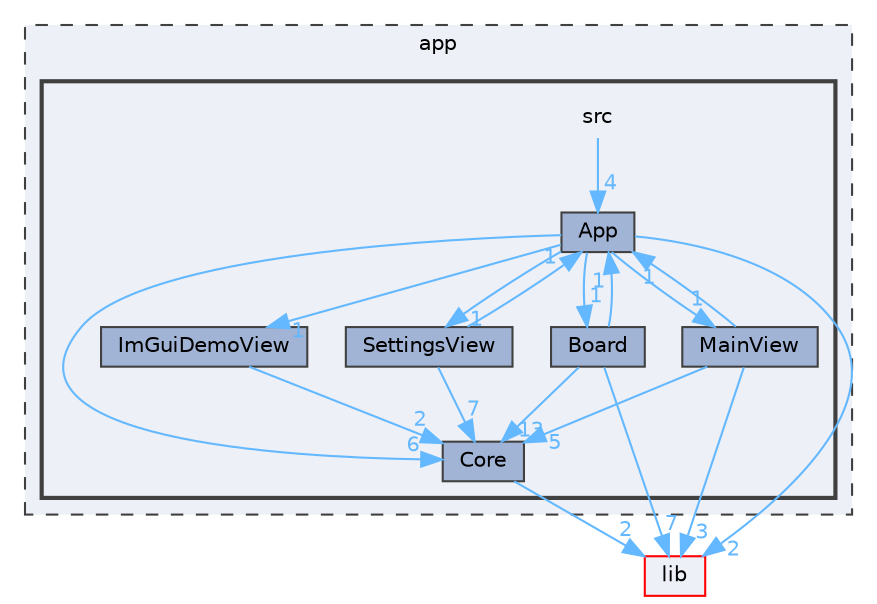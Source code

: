 digraph "app/src"
{
 // LATEX_PDF_SIZE
  bgcolor="transparent";
  edge [fontname=Helvetica,fontsize=10,labelfontname=Helvetica,labelfontsize=10];
  node [fontname=Helvetica,fontsize=10,shape=box,height=0.2,width=0.4];
  compound=true
  subgraph clusterdir_d422163b96683743ed3963d4aac17747 {
    graph [ bgcolor="#edf0f7", pencolor="grey25", label="app", fontname=Helvetica,fontsize=10 style="filled,dashed", URL="dir_d422163b96683743ed3963d4aac17747.html",tooltip=""]
  subgraph clusterdir_a8f641299cfea9f7461c2df1141b7786 {
    graph [ bgcolor="#edf0f7", pencolor="grey25", label="", fontname=Helvetica,fontsize=10 style="filled,bold", URL="dir_a8f641299cfea9f7461c2df1141b7786.html",tooltip=""]
    dir_a8f641299cfea9f7461c2df1141b7786 [shape=plaintext, label="src"];
  dir_9f8538b32eef7ac20f30bcc386c92158 [label="App", fillcolor="#a2b4d6", color="grey25", style="filled", URL="dir_9f8538b32eef7ac20f30bcc386c92158.html",tooltip=""];
  dir_b165395026853bfd1f1b8d8606d4662f [label="Board", fillcolor="#a2b4d6", color="grey25", style="filled", URL="dir_b165395026853bfd1f1b8d8606d4662f.html",tooltip=""];
  dir_f7d4be874a03ffe36f67d0add008229d [label="Core", fillcolor="#a2b4d6", color="grey25", style="filled", URL="dir_f7d4be874a03ffe36f67d0add008229d.html",tooltip=""];
  dir_340e323341a2bcef81ed7f3e7516f851 [label="ImGuiDemoView", fillcolor="#a2b4d6", color="grey25", style="filled", URL="dir_340e323341a2bcef81ed7f3e7516f851.html",tooltip=""];
  dir_e55bbb2416a3d6c7f118f78365abba36 [label="MainView", fillcolor="#a2b4d6", color="grey25", style="filled", URL="dir_e55bbb2416a3d6c7f118f78365abba36.html",tooltip=""];
  dir_852900bb1030b93bbf4dc07d26d577e4 [label="SettingsView", fillcolor="#a2b4d6", color="grey25", style="filled", URL="dir_852900bb1030b93bbf4dc07d26d577e4.html",tooltip=""];
  }
  }
  dir_97aefd0d527b934f1d99a682da8fe6a9 [label="lib", fillcolor="#edf0f7", color="red", style="filled", URL="dir_97aefd0d527b934f1d99a682da8fe6a9.html",tooltip=""];
  dir_a8f641299cfea9f7461c2df1141b7786->dir_9f8538b32eef7ac20f30bcc386c92158 [headlabel="4", labeldistance=1.5 headhref="dir_000018_000001.html" href="dir_000018_000001.html" color="steelblue1" fontcolor="steelblue1"];
  dir_9f8538b32eef7ac20f30bcc386c92158->dir_340e323341a2bcef81ed7f3e7516f851 [headlabel="1", labeldistance=1.5 headhref="dir_000001_000010.html" href="dir_000001_000010.html" color="steelblue1" fontcolor="steelblue1"];
  dir_9f8538b32eef7ac20f30bcc386c92158->dir_852900bb1030b93bbf4dc07d26d577e4 [headlabel="1", labeldistance=1.5 headhref="dir_000001_000017.html" href="dir_000001_000017.html" color="steelblue1" fontcolor="steelblue1"];
  dir_9f8538b32eef7ac20f30bcc386c92158->dir_97aefd0d527b934f1d99a682da8fe6a9 [headlabel="2", labeldistance=1.5 headhref="dir_000001_000013.html" href="dir_000001_000013.html" color="steelblue1" fontcolor="steelblue1"];
  dir_9f8538b32eef7ac20f30bcc386c92158->dir_b165395026853bfd1f1b8d8606d4662f [headlabel="1", labeldistance=1.5 headhref="dir_000001_000003.html" href="dir_000001_000003.html" color="steelblue1" fontcolor="steelblue1"];
  dir_9f8538b32eef7ac20f30bcc386c92158->dir_e55bbb2416a3d6c7f118f78365abba36 [headlabel="1", labeldistance=1.5 headhref="dir_000001_000015.html" href="dir_000001_000015.html" color="steelblue1" fontcolor="steelblue1"];
  dir_9f8538b32eef7ac20f30bcc386c92158->dir_f7d4be874a03ffe36f67d0add008229d [headlabel="6", labeldistance=1.5 headhref="dir_000001_000007.html" href="dir_000001_000007.html" color="steelblue1" fontcolor="steelblue1"];
  dir_b165395026853bfd1f1b8d8606d4662f->dir_97aefd0d527b934f1d99a682da8fe6a9 [headlabel="7", labeldistance=1.5 headhref="dir_000003_000013.html" href="dir_000003_000013.html" color="steelblue1" fontcolor="steelblue1"];
  dir_b165395026853bfd1f1b8d8606d4662f->dir_9f8538b32eef7ac20f30bcc386c92158 [headlabel="1", labeldistance=1.5 headhref="dir_000003_000001.html" href="dir_000003_000001.html" color="steelblue1" fontcolor="steelblue1"];
  dir_b165395026853bfd1f1b8d8606d4662f->dir_f7d4be874a03ffe36f67d0add008229d [headlabel="13", labeldistance=1.5 headhref="dir_000003_000007.html" href="dir_000003_000007.html" color="steelblue1" fontcolor="steelblue1"];
  dir_f7d4be874a03ffe36f67d0add008229d->dir_97aefd0d527b934f1d99a682da8fe6a9 [headlabel="2", labeldistance=1.5 headhref="dir_000007_000013.html" href="dir_000007_000013.html" color="steelblue1" fontcolor="steelblue1"];
  dir_340e323341a2bcef81ed7f3e7516f851->dir_f7d4be874a03ffe36f67d0add008229d [headlabel="2", labeldistance=1.5 headhref="dir_000010_000007.html" href="dir_000010_000007.html" color="steelblue1" fontcolor="steelblue1"];
  dir_e55bbb2416a3d6c7f118f78365abba36->dir_97aefd0d527b934f1d99a682da8fe6a9 [headlabel="3", labeldistance=1.5 headhref="dir_000015_000013.html" href="dir_000015_000013.html" color="steelblue1" fontcolor="steelblue1"];
  dir_e55bbb2416a3d6c7f118f78365abba36->dir_9f8538b32eef7ac20f30bcc386c92158 [headlabel="1", labeldistance=1.5 headhref="dir_000015_000001.html" href="dir_000015_000001.html" color="steelblue1" fontcolor="steelblue1"];
  dir_e55bbb2416a3d6c7f118f78365abba36->dir_f7d4be874a03ffe36f67d0add008229d [headlabel="5", labeldistance=1.5 headhref="dir_000015_000007.html" href="dir_000015_000007.html" color="steelblue1" fontcolor="steelblue1"];
  dir_852900bb1030b93bbf4dc07d26d577e4->dir_9f8538b32eef7ac20f30bcc386c92158 [headlabel="1", labeldistance=1.5 headhref="dir_000017_000001.html" href="dir_000017_000001.html" color="steelblue1" fontcolor="steelblue1"];
  dir_852900bb1030b93bbf4dc07d26d577e4->dir_f7d4be874a03ffe36f67d0add008229d [headlabel="7", labeldistance=1.5 headhref="dir_000017_000007.html" href="dir_000017_000007.html" color="steelblue1" fontcolor="steelblue1"];
}
